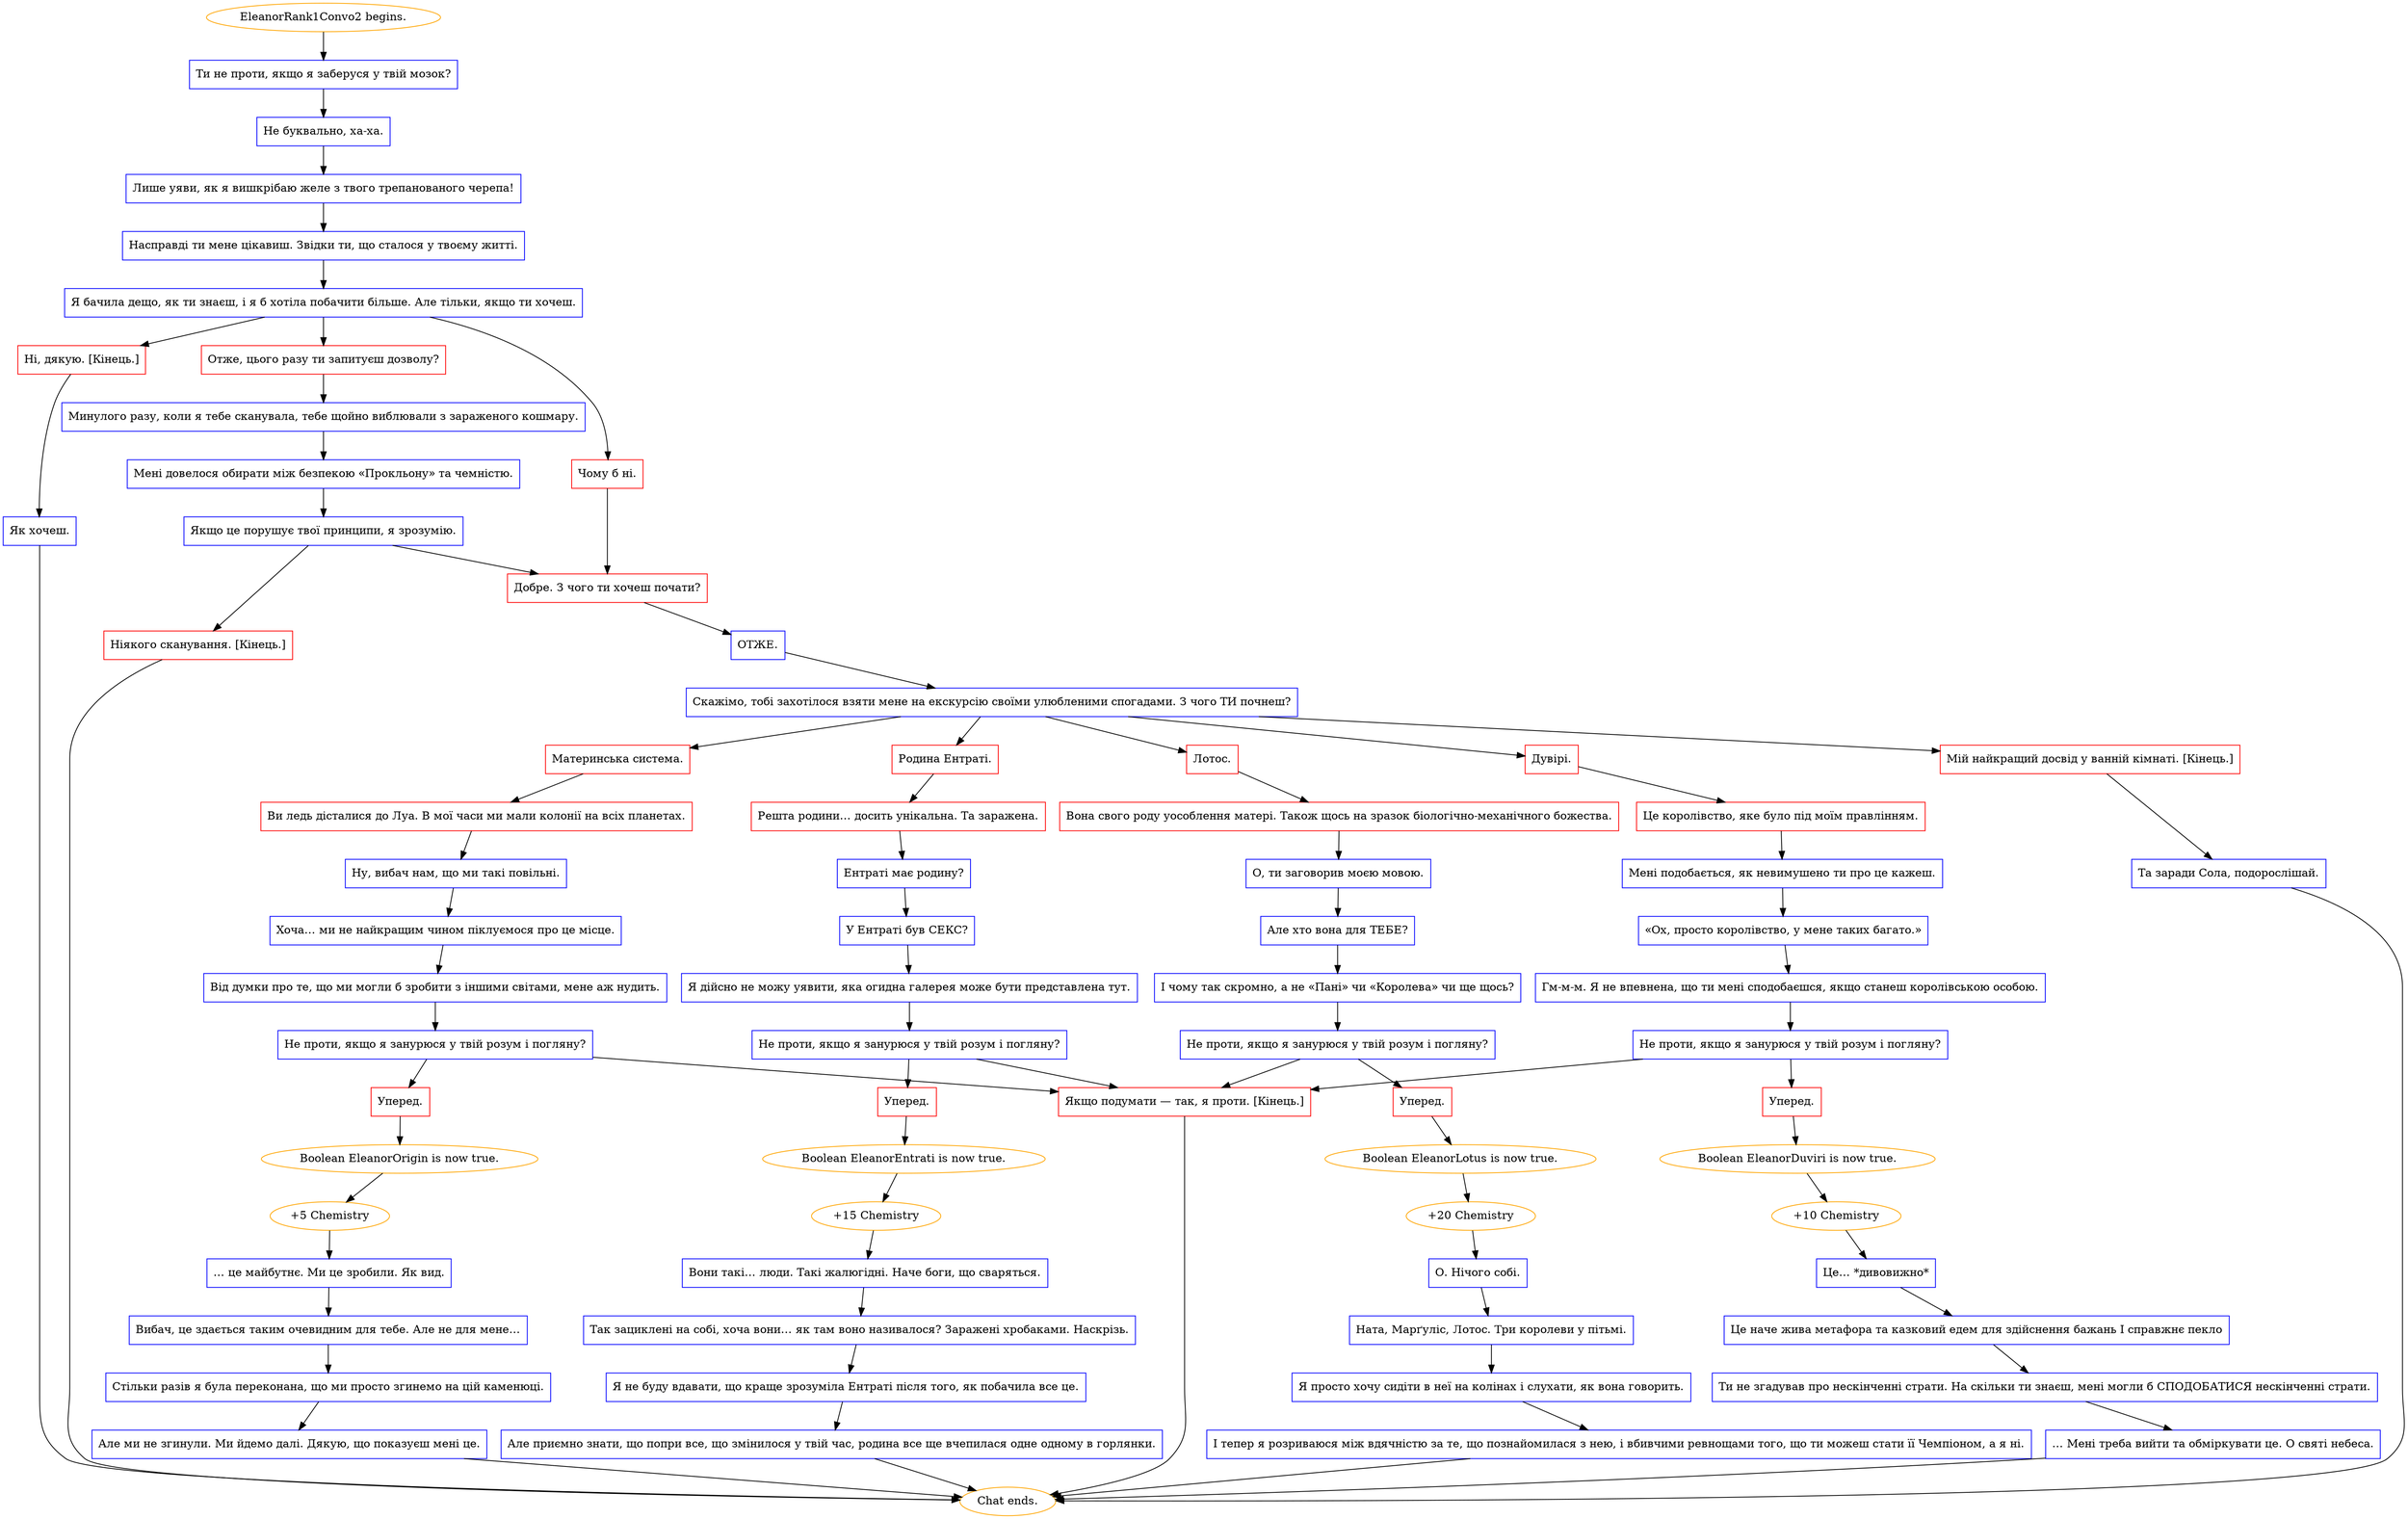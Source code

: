 digraph {
	"EleanorRank1Convo2 begins." [color=orange];
		"EleanorRank1Convo2 begins." -> j1637790032;
	j1637790032 [label="Ти не проти, якщо я заберуся у твій мозок?",shape=box,color=blue];
		j1637790032 -> j986768904;
	j986768904 [label="Не буквально, ха-ха.",shape=box,color=blue];
		j986768904 -> j1936454587;
	j1936454587 [label="Лише уяви, як я вишкрібаю желе з твого трепанованого черепа!",shape=box,color=blue];
		j1936454587 -> j512151298;
	j512151298 [label="Насправді ти мене цікавиш. Звідки ти, що сталося у твоєму житті.",shape=box,color=blue];
		j512151298 -> j2608135449;
	j2608135449 [label="Я бачила дещо, як ти знаєш, і я б хотіла побачити більше. Але тільки, якщо ти хочеш.",shape=box,color=blue];
		j2608135449 -> j386930916;
		j2608135449 -> j2629334559;
		j2608135449 -> j1077312965;
	j386930916 [label="Чому б ні.",shape=box,color=red];
		j386930916 -> j1096693762;
	j2629334559 [label="Отже, цього разу ти запитуєш дозволу?",shape=box,color=red];
		j2629334559 -> j3215169267;
	j1077312965 [label="Ні, дякую. [Кінець.]",shape=box,color=red];
		j1077312965 -> j2917265693;
	j1096693762 [label="Добре. З чого ти хочеш почати?",shape=box,color=red];
		j1096693762 -> j1312117278;
	j3215169267 [label="Минулого разу, коли я тебе сканувала, тебе щойно виблювали з зараженого кошмару.",shape=box,color=blue];
		j3215169267 -> j859992830;
	j2917265693 [label="Як хочеш.",shape=box,color=blue];
		j2917265693 -> "Chat ends.";
	j1312117278 [label="ОТЖЕ.",shape=box,color=blue];
		j1312117278 -> j3909907702;
	j859992830 [label="Мені довелося обирати між безпекою «Прокльону» та чемністю.",shape=box,color=blue];
		j859992830 -> j380709206;
	"Chat ends." [color=orange];
	j3909907702 [label="Скажімо, тобі захотілося взяти мене на екскурсію своїми улюбленими спогадами. З чого ТИ почнеш?",shape=box,color=blue];
		j3909907702 -> j952759855;
		j3909907702 -> j2763921326;
		j3909907702 -> j2745516006;
		j3909907702 -> j1653526528;
		j3909907702 -> j2782101556;
	j380709206 [label="Якщо це порушує твої принципи, я зрозумію.",shape=box,color=blue];
		j380709206 -> j1096693762;
		j380709206 -> j142521844;
	j952759855 [label="Дувірі.",shape=box,color=red];
		j952759855 -> j207083627;
	j2763921326 [label="Материнська система.",shape=box,color=red];
		j2763921326 -> j1752319082;
	j2745516006 [label="Родина Ентраті.",shape=box,color=red];
		j2745516006 -> j3087483752;
	j1653526528 [label="Лотос.",shape=box,color=red];
		j1653526528 -> j165207142;
	j2782101556 [label="Мій найкращий досвід у ванній кімнаті. [Кінець.]",shape=box,color=red];
		j2782101556 -> j3892137431;
	j142521844 [label="Ніякого сканування. [Кінець.]",shape=box,color=red];
		j142521844 -> "Chat ends.";
	j207083627 [label="Це королівство, яке було під моїм правлінням.",shape=box,color=red];
		j207083627 -> j1238766416;
	j1752319082 [label="Ви ледь дісталися до Луа. В мої часи ми мали колонії на всіх планетах.",shape=box,color=red];
		j1752319082 -> j1551026445;
	j3087483752 [label="Решта родини… досить унікальна. Та заражена.",shape=box,color=red];
		j3087483752 -> j1856376596;
	j165207142 [label="Вона свого роду уособлення матері. Також щось на зразок біологічно-механічного божества.",shape=box,color=red];
		j165207142 -> j1386354887;
	j3892137431 [label="Та заради Сола, подорослішай.",shape=box,color=blue];
		j3892137431 -> "Chat ends.";
	j1238766416 [label="Мені подобається, як невимушено ти про це кажеш.",shape=box,color=blue];
		j1238766416 -> j2243630523;
	j1551026445 [label="Ну, вибач нам, що ми такі повільні.",shape=box,color=blue];
		j1551026445 -> j3599724473;
	j1856376596 [label="Ентраті має родину?",shape=box,color=blue];
		j1856376596 -> j747409136;
	j1386354887 [label="О, ти заговорив моєю мовою.",shape=box,color=blue];
		j1386354887 -> j2919981252;
	j2243630523 [label="«Ох, просто королівство, у мене таких багато.»",shape=box,color=blue];
		j2243630523 -> j3594381855;
	j3599724473 [label="Хоча… ми не найкращим чином піклуємося про це місце.",shape=box,color=blue];
		j3599724473 -> j2359436276;
	j747409136 [label="У Ентраті був СЕКС?",shape=box,color=blue];
		j747409136 -> j2017394908;
	j2919981252 [label="Але хто вона для ТЕБЕ?",shape=box,color=blue];
		j2919981252 -> j153529246;
	j3594381855 [label="Гм-м-м. Я не впевнена, що ти мені сподобаєшся, якщо станеш королівською особою.",shape=box,color=blue];
		j3594381855 -> j2222219678;
	j2359436276 [label="Від думки про те, що ми могли б зробити з іншими світами, мене аж нудить.",shape=box,color=blue];
		j2359436276 -> j1722512124;
	j2017394908 [label="Я дійсно не можу уявити, яка огидна галерея може бути представлена тут.",shape=box,color=blue];
		j2017394908 -> j620841970;
	j153529246 [label="І чому так скромно, а не «Пані» чи «Королева» чи ще щось?",shape=box,color=blue];
		j153529246 -> j2185811118;
	j2222219678 [label="Не проти, якщо я занурюся у твій розум і погляну?",shape=box,color=blue];
		j2222219678 -> j1085155256;
		j2222219678 -> j1396569920;
	j1722512124 [label="Не проти, якщо я занурюся у твій розум і погляну?",shape=box,color=blue];
		j1722512124 -> j3364081609;
		j1722512124 -> j1396569920;
	j620841970 [label="Не проти, якщо я занурюся у твій розум і погляну?",shape=box,color=blue];
		j620841970 -> j2066126098;
		j620841970 -> j1396569920;
	j2185811118 [label="Не проти, якщо я занурюся у твій розум і погляну?",shape=box,color=blue];
		j2185811118 -> j2400517609;
		j2185811118 -> j1396569920;
	j1085155256 [label="Уперед.",shape=box,color=red];
		j1085155256 -> j1839420213;
	j1396569920 [label="Якщо подумати — так, я проти. [Кінець.]",shape=box,color=red];
		j1396569920 -> "Chat ends.";
	j3364081609 [label="Уперед.",shape=box,color=red];
		j3364081609 -> j1055964699;
	j2066126098 [label="Уперед.",shape=box,color=red];
		j2066126098 -> j1508554237;
	j2400517609 [label="Уперед.",shape=box,color=red];
		j2400517609 -> j2037798384;
	j1839420213 [label="Boolean EleanorDuviri is now true.",color=orange];
		j1839420213 -> j2556879266;
	j1055964699 [label="Boolean EleanorOrigin is now true.",color=orange];
		j1055964699 -> j1304551947;
	j1508554237 [label="Boolean EleanorEntrati is now true.",color=orange];
		j1508554237 -> j3687602502;
	j2037798384 [label="Boolean EleanorLotus is now true.",color=orange];
		j2037798384 -> j3502373031;
	j2556879266 [label="+10 Chemistry",color=orange];
		j2556879266 -> j3386795862;
	j1304551947 [label="+5 Chemistry",color=orange];
		j1304551947 -> j3997398342;
	j3687602502 [label="+15 Chemistry",color=orange];
		j3687602502 -> j3193610014;
	j3502373031 [label="+20 Chemistry",color=orange];
		j3502373031 -> j1658318523;
	j3386795862 [label="Це… *дивовижно*",shape=box,color=blue];
		j3386795862 -> j1156272056;
	j3997398342 [label="… це майбутнє. Ми це зробили. Як вид.",shape=box,color=blue];
		j3997398342 -> j1470900989;
	j3193610014 [label="Вони такі… люди. Такі жалюгідні. Наче боги, що сваряться.",shape=box,color=blue];
		j3193610014 -> j1885304978;
	j1658318523 [label="О. Нічого собі.",shape=box,color=blue];
		j1658318523 -> j1975396803;
	j1156272056 [label="Це наче жива метафора та казковий едем для здійснення бажань І справжнє пекло",shape=box,color=blue];
		j1156272056 -> j1876933064;
	j1470900989 [label="Вибач, це здається таким очевидним для тебе. Але не для мене…",shape=box,color=blue];
		j1470900989 -> j3185700666;
	j1885304978 [label="Так зациклені на собі, хоча вони… як там воно називалося? Заражені хробаками. Наскрізь.",shape=box,color=blue];
		j1885304978 -> j3560126129;
	j1975396803 [label="Ната, Марґуліс, Лотос. Три королеви у пітьмі.",shape=box,color=blue];
		j1975396803 -> j2485881704;
	j1876933064 [label="Ти не згадував про нескінченні страти. На скільки ти знаєш, мені могли б СПОДОБАТИСЯ нескінченні страти.",shape=box,color=blue];
		j1876933064 -> j2025504963;
	j3185700666 [label="Стільки разів я була переконана, що ми просто згинемо на цій каменюці.",shape=box,color=blue];
		j3185700666 -> j4182300475;
	j3560126129 [label="Я не буду вдавати, що краще зрозуміла Ентраті після того, як побачила все це.",shape=box,color=blue];
		j3560126129 -> j2308139586;
	j2485881704 [label="Я просто хочу сидіти в неї на колінах і слухати, як вона говорить.",shape=box,color=blue];
		j2485881704 -> j2010628716;
	j2025504963 [label="… Мені треба вийти та обміркувати це. О святі небеса.",shape=box,color=blue];
		j2025504963 -> "Chat ends.";
	j4182300475 [label="Але ми не згинули. Ми йдемо далі. Дякую, що показуєш мені це.",shape=box,color=blue];
		j4182300475 -> "Chat ends.";
	j2308139586 [label="Але приємно знати, що попри все, що змінилося у твій час, родина все ще вчепилася одне одному в горлянки.",shape=box,color=blue];
		j2308139586 -> "Chat ends.";
	j2010628716 [label="І тепер я розриваюся між вдячністю за те, що познайомилася з нею, і вбивчими ревнощами того, що ти можеш стати її Чемпіоном, а я ні.",shape=box,color=blue];
		j2010628716 -> "Chat ends.";
}